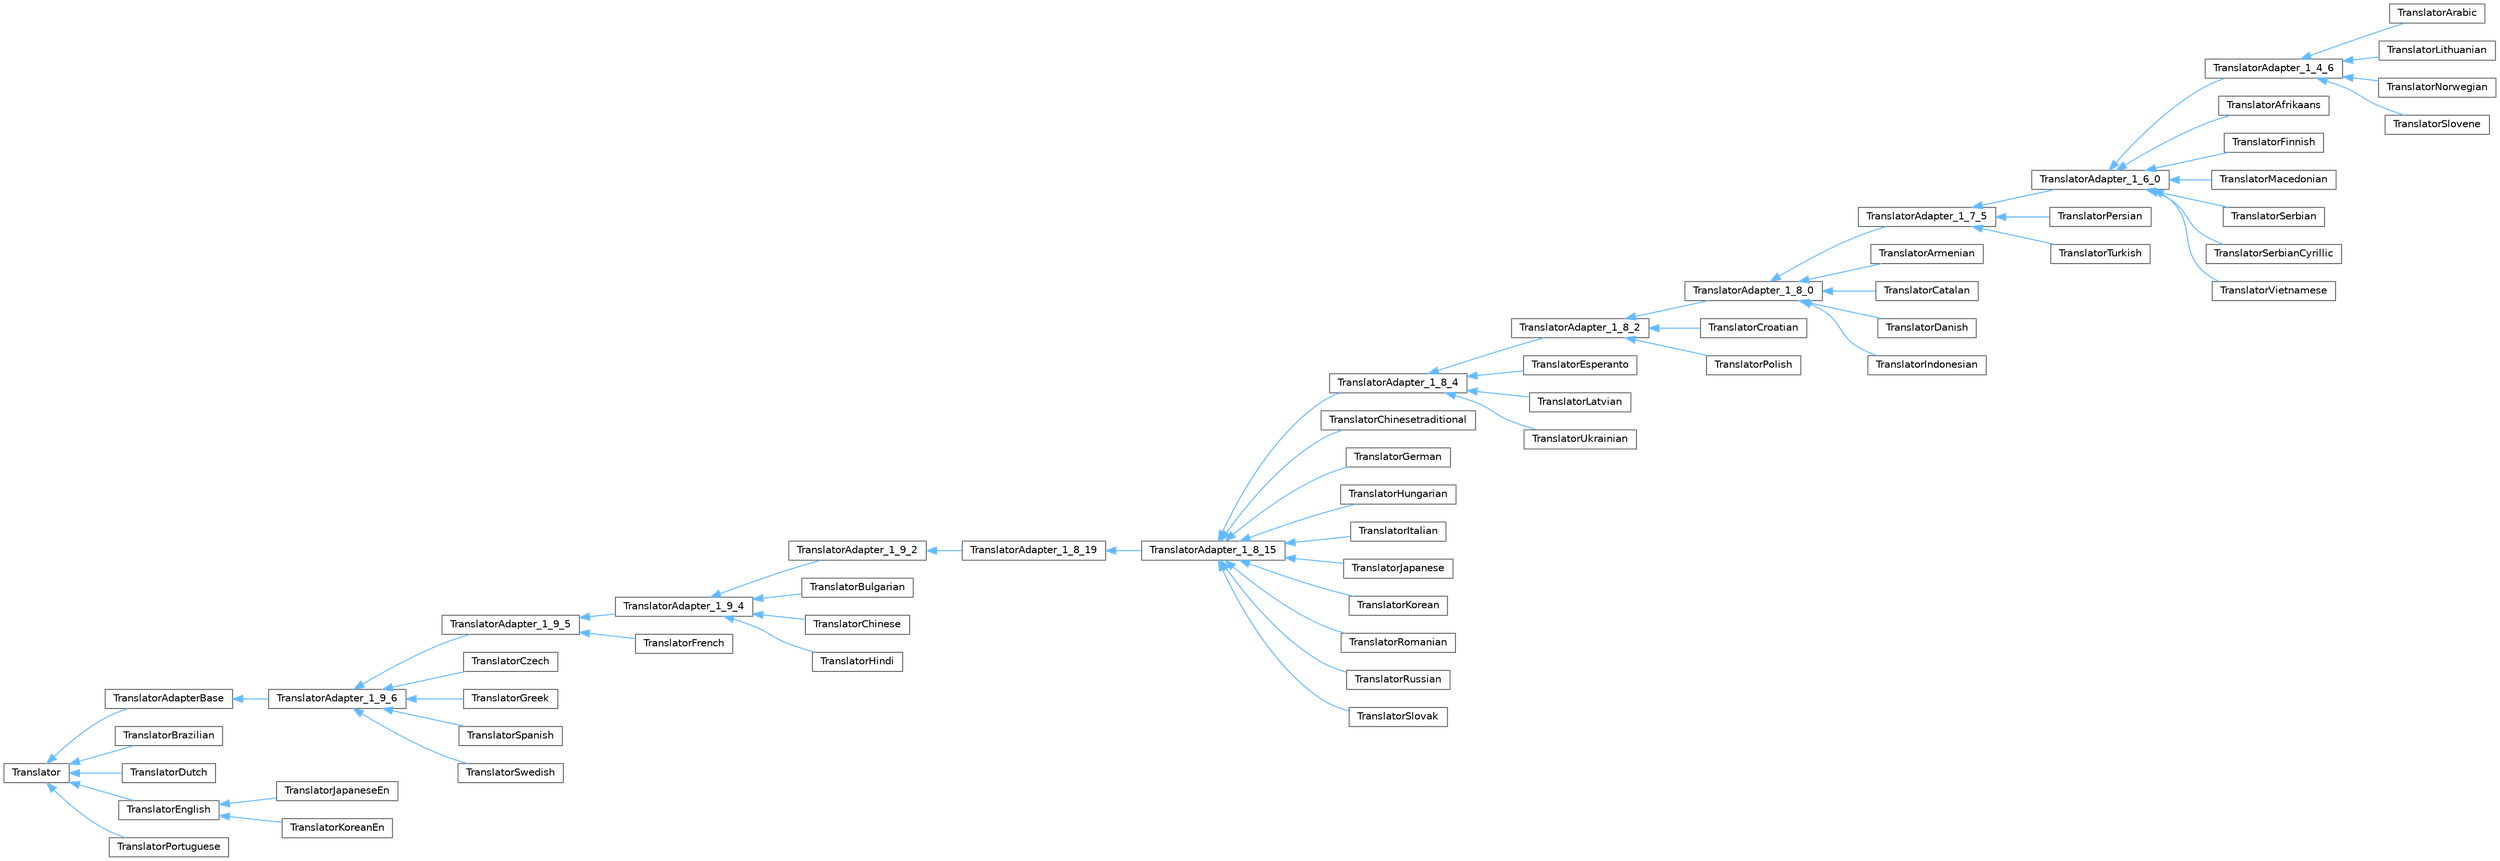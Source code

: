 digraph "Graphical Class Hierarchy"
{
 // INTERACTIVE_SVG=YES
 // LATEX_PDF_SIZE
  bgcolor="transparent";
  edge [fontname=Helvetica,fontsize=10,labelfontname=Helvetica,labelfontsize=10];
  node [fontname=Helvetica,fontsize=10,shape=box,height=0.2,width=0.4];
  rankdir="LR";
  Node0 [id="Node000000",label="Translator",height=0.2,width=0.4,color="grey40", fillcolor="white", style="filled",URL="$d8/dfb/class_translator.html",tooltip="Abstract base class for all translatable text fragments."];
  Node0 -> Node1 [id="edge382_Node000000_Node000001",dir="back",color="steelblue1",style="solid",tooltip=" "];
  Node1 [id="Node000001",label="TranslatorAdapterBase",height=0.2,width=0.4,color="grey40", fillcolor="white", style="filled",URL="$db/d6c/class_translator_adapter_base.html",tooltip="Base of the translator adapter tree."];
  Node1 -> Node2 [id="edge383_Node000001_Node000002",dir="back",color="steelblue1",style="solid",tooltip=" "];
  Node2 [id="Node000002",label="TranslatorAdapter_1_9_6",height=0.2,width=0.4,color="grey40", fillcolor="white", style="filled",URL="$db/d71/class_translator_adapter__1__9__6.html",tooltip=" "];
  Node2 -> Node3 [id="edge384_Node000002_Node000003",dir="back",color="steelblue1",style="solid",tooltip=" "];
  Node3 [id="Node000003",label="TranslatorAdapter_1_9_5",height=0.2,width=0.4,color="grey40", fillcolor="white", style="filled",URL="$dd/dba/class_translator_adapter__1__9__5.html",tooltip=" "];
  Node3 -> Node4 [id="edge385_Node000003_Node000004",dir="back",color="steelblue1",style="solid",tooltip=" "];
  Node4 [id="Node000004",label="TranslatorAdapter_1_9_4",height=0.2,width=0.4,color="grey40", fillcolor="white", style="filled",URL="$d0/d33/class_translator_adapter__1__9__4.html",tooltip=" "];
  Node4 -> Node5 [id="edge386_Node000004_Node000005",dir="back",color="steelblue1",style="solid",tooltip=" "];
  Node5 [id="Node000005",label="TranslatorAdapter_1_9_2",height=0.2,width=0.4,color="grey40", fillcolor="white", style="filled",URL="$d3/d2e/class_translator_adapter__1__9__2.html",tooltip=" "];
  Node5 -> Node6 [id="edge387_Node000005_Node000006",dir="back",color="steelblue1",style="solid",tooltip=" "];
  Node6 [id="Node000006",label="TranslatorAdapter_1_8_19",height=0.2,width=0.4,color="grey40", fillcolor="white", style="filled",URL="$de/dde/class_translator_adapter__1__8__19.html",tooltip=" "];
  Node6 -> Node7 [id="edge388_Node000006_Node000007",dir="back",color="steelblue1",style="solid",tooltip=" "];
  Node7 [id="Node000007",label="TranslatorAdapter_1_8_15",height=0.2,width=0.4,color="grey40", fillcolor="white", style="filled",URL="$d4/d2e/class_translator_adapter__1__8__15.html",tooltip=" "];
  Node7 -> Node8 [id="edge389_Node000007_Node000008",dir="back",color="steelblue1",style="solid",tooltip=" "];
  Node8 [id="Node000008",label="TranslatorAdapter_1_8_4",height=0.2,width=0.4,color="grey40", fillcolor="white", style="filled",URL="$de/d2f/class_translator_adapter__1__8__4.html",tooltip=" "];
  Node8 -> Node9 [id="edge390_Node000008_Node000009",dir="back",color="steelblue1",style="solid",tooltip=" "];
  Node9 [id="Node000009",label="TranslatorAdapter_1_8_2",height=0.2,width=0.4,color="grey40", fillcolor="white", style="filled",URL="$d2/d75/class_translator_adapter__1__8__2.html",tooltip=" "];
  Node9 -> Node10 [id="edge391_Node000009_Node000010",dir="back",color="steelblue1",style="solid",tooltip=" "];
  Node10 [id="Node000010",label="TranslatorAdapter_1_8_0",height=0.2,width=0.4,color="grey40", fillcolor="white", style="filled",URL="$de/d49/class_translator_adapter__1__8__0.html",tooltip="Adapter class for languages that only contain translations up to version 1.8.0."];
  Node10 -> Node11 [id="edge392_Node000010_Node000011",dir="back",color="steelblue1",style="solid",tooltip=" "];
  Node11 [id="Node000011",label="TranslatorAdapter_1_7_5",height=0.2,width=0.4,color="grey40", fillcolor="white", style="filled",URL="$da/d24/class_translator_adapter__1__7__5.html",tooltip="Adapter class for languages that only contain translations up to version 1.7.5."];
  Node11 -> Node12 [id="edge393_Node000011_Node000012",dir="back",color="steelblue1",style="solid",tooltip=" "];
  Node12 [id="Node000012",label="TranslatorAdapter_1_6_0",height=0.2,width=0.4,color="grey40", fillcolor="white", style="filled",URL="$d3/da1/class_translator_adapter__1__6__0.html",tooltip="Adapter class for languages that only contain translations up to version 1.6.0."];
  Node12 -> Node13 [id="edge394_Node000012_Node000013",dir="back",color="steelblue1",style="solid",tooltip=" "];
  Node13 [id="Node000013",label="TranslatorAdapter_1_4_6",height=0.2,width=0.4,color="grey40", fillcolor="white", style="filled",URL="$d4/d2b/class_translator_adapter__1__4__6.html",tooltip="Adapter class for languages that only contain translations up to version 1.4.6."];
  Node13 -> Node14 [id="edge395_Node000013_Node000014",dir="back",color="steelblue1",style="solid",tooltip=" "];
  Node14 [id="Node000014",label="TranslatorArabic",height=0.2,width=0.4,color="grey40", fillcolor="white", style="filled",URL="$d3/de9/class_translator_arabic.html",tooltip=" "];
  Node13 -> Node15 [id="edge396_Node000013_Node000015",dir="back",color="steelblue1",style="solid",tooltip=" "];
  Node15 [id="Node000015",label="TranslatorLithuanian",height=0.2,width=0.4,color="grey40", fillcolor="white", style="filled",URL="$dc/d53/class_translator_lithuanian.html",tooltip=" "];
  Node13 -> Node16 [id="edge397_Node000013_Node000016",dir="back",color="steelblue1",style="solid",tooltip=" "];
  Node16 [id="Node000016",label="TranslatorNorwegian",height=0.2,width=0.4,color="grey40", fillcolor="white", style="filled",URL="$dd/d38/class_translator_norwegian.html",tooltip=" "];
  Node13 -> Node17 [id="edge398_Node000013_Node000017",dir="back",color="steelblue1",style="solid",tooltip=" "];
  Node17 [id="Node000017",label="TranslatorSlovene",height=0.2,width=0.4,color="grey40", fillcolor="white", style="filled",URL="$dd/d0b/class_translator_slovene.html",tooltip=" "];
  Node12 -> Node18 [id="edge399_Node000012_Node000018",dir="back",color="steelblue1",style="solid",tooltip=" "];
  Node18 [id="Node000018",label="TranslatorAfrikaans",height=0.2,width=0.4,color="grey40", fillcolor="white", style="filled",URL="$d3/d65/class_translator_afrikaans.html",tooltip=" "];
  Node12 -> Node19 [id="edge400_Node000012_Node000019",dir="back",color="steelblue1",style="solid",tooltip=" "];
  Node19 [id="Node000019",label="TranslatorFinnish",height=0.2,width=0.4,color="grey40", fillcolor="white", style="filled",URL="$de/df7/class_translator_finnish.html",tooltip=" "];
  Node12 -> Node20 [id="edge401_Node000012_Node000020",dir="back",color="steelblue1",style="solid",tooltip=" "];
  Node20 [id="Node000020",label="TranslatorMacedonian",height=0.2,width=0.4,color="grey40", fillcolor="white", style="filled",URL="$d9/ddf/class_translator_macedonian.html",tooltip=" "];
  Node12 -> Node21 [id="edge402_Node000012_Node000021",dir="back",color="steelblue1",style="solid",tooltip=" "];
  Node21 [id="Node000021",label="TranslatorSerbian",height=0.2,width=0.4,color="grey40", fillcolor="white", style="filled",URL="$d5/d0a/class_translator_serbian.html",tooltip=" "];
  Node12 -> Node22 [id="edge403_Node000012_Node000022",dir="back",color="steelblue1",style="solid",tooltip=" "];
  Node22 [id="Node000022",label="TranslatorSerbianCyrillic",height=0.2,width=0.4,color="grey40", fillcolor="white", style="filled",URL="$dc/d03/class_translator_serbian_cyrillic.html",tooltip=" "];
  Node12 -> Node23 [id="edge404_Node000012_Node000023",dir="back",color="steelblue1",style="solid",tooltip=" "];
  Node23 [id="Node000023",label="TranslatorVietnamese",height=0.2,width=0.4,color="grey40", fillcolor="white", style="filled",URL="$df/d20/class_translator_vietnamese.html",tooltip=" "];
  Node11 -> Node24 [id="edge405_Node000011_Node000024",dir="back",color="steelblue1",style="solid",tooltip=" "];
  Node24 [id="Node000024",label="TranslatorPersian",height=0.2,width=0.4,color="grey40", fillcolor="white", style="filled",URL="$d5/d43/class_translator_persian.html",tooltip=" "];
  Node11 -> Node25 [id="edge406_Node000011_Node000025",dir="back",color="steelblue1",style="solid",tooltip=" "];
  Node25 [id="Node000025",label="TranslatorTurkish",height=0.2,width=0.4,color="grey40", fillcolor="white", style="filled",URL="$dd/d80/class_translator_turkish.html",tooltip=" "];
  Node10 -> Node26 [id="edge407_Node000010_Node000026",dir="back",color="steelblue1",style="solid",tooltip=" "];
  Node26 [id="Node000026",label="TranslatorArmenian",height=0.2,width=0.4,color="grey40", fillcolor="white", style="filled",URL="$da/db8/class_translator_armenian.html",tooltip=" "];
  Node10 -> Node27 [id="edge408_Node000010_Node000027",dir="back",color="steelblue1",style="solid",tooltip=" "];
  Node27 [id="Node000027",label="TranslatorCatalan",height=0.2,width=0.4,color="grey40", fillcolor="white", style="filled",URL="$d9/dc1/class_translator_catalan.html",tooltip=" "];
  Node10 -> Node28 [id="edge409_Node000010_Node000028",dir="back",color="steelblue1",style="solid",tooltip=" "];
  Node28 [id="Node000028",label="TranslatorDanish",height=0.2,width=0.4,color="grey40", fillcolor="white", style="filled",URL="$d7/d21/class_translator_danish.html",tooltip=" "];
  Node10 -> Node29 [id="edge410_Node000010_Node000029",dir="back",color="steelblue1",style="solid",tooltip=" "];
  Node29 [id="Node000029",label="TranslatorIndonesian",height=0.2,width=0.4,color="grey40", fillcolor="white", style="filled",URL="$df/dc8/class_translator_indonesian.html",tooltip=" "];
  Node9 -> Node30 [id="edge411_Node000009_Node000030",dir="back",color="steelblue1",style="solid",tooltip=" "];
  Node30 [id="Node000030",label="TranslatorCroatian",height=0.2,width=0.4,color="grey40", fillcolor="white", style="filled",URL="$d9/d82/class_translator_croatian.html",tooltip=" "];
  Node9 -> Node31 [id="edge412_Node000009_Node000031",dir="back",color="steelblue1",style="solid",tooltip=" "];
  Node31 [id="Node000031",label="TranslatorPolish",height=0.2,width=0.4,color="grey40", fillcolor="white", style="filled",URL="$de/d82/class_translator_polish.html",tooltip=" "];
  Node8 -> Node32 [id="edge413_Node000008_Node000032",dir="back",color="steelblue1",style="solid",tooltip=" "];
  Node32 [id="Node000032",label="TranslatorEsperanto",height=0.2,width=0.4,color="grey40", fillcolor="white", style="filled",URL="$d2/d07/class_translator_esperanto.html",tooltip=" "];
  Node8 -> Node33 [id="edge414_Node000008_Node000033",dir="back",color="steelblue1",style="solid",tooltip=" "];
  Node33 [id="Node000033",label="TranslatorLatvian",height=0.2,width=0.4,color="grey40", fillcolor="white", style="filled",URL="$d8/d83/class_translator_latvian.html",tooltip=" "];
  Node8 -> Node34 [id="edge415_Node000008_Node000034",dir="back",color="steelblue1",style="solid",tooltip=" "];
  Node34 [id="Node000034",label="TranslatorUkrainian",height=0.2,width=0.4,color="grey40", fillcolor="white", style="filled",URL="$d1/d56/class_translator_ukrainian.html",tooltip=" "];
  Node7 -> Node35 [id="edge416_Node000007_Node000035",dir="back",color="steelblue1",style="solid",tooltip=" "];
  Node35 [id="Node000035",label="TranslatorChinesetraditional",height=0.2,width=0.4,color="grey40", fillcolor="white", style="filled",URL="$dd/df6/class_translator_chinesetraditional.html",tooltip=" "];
  Node7 -> Node36 [id="edge417_Node000007_Node000036",dir="back",color="steelblue1",style="solid",tooltip=" "];
  Node36 [id="Node000036",label="TranslatorGerman",height=0.2,width=0.4,color="grey40", fillcolor="white", style="filled",URL="$d6/d07/class_translator_german.html",tooltip=" "];
  Node7 -> Node37 [id="edge418_Node000007_Node000037",dir="back",color="steelblue1",style="solid",tooltip=" "];
  Node37 [id="Node000037",label="TranslatorHungarian",height=0.2,width=0.4,color="grey40", fillcolor="white", style="filled",URL="$db/d5f/class_translator_hungarian.html",tooltip=" "];
  Node7 -> Node38 [id="edge419_Node000007_Node000038",dir="back",color="steelblue1",style="solid",tooltip=" "];
  Node38 [id="Node000038",label="TranslatorItalian",height=0.2,width=0.4,color="grey40", fillcolor="white", style="filled",URL="$d2/df8/class_translator_italian.html",tooltip=" "];
  Node7 -> Node39 [id="edge420_Node000007_Node000039",dir="back",color="steelblue1",style="solid",tooltip=" "];
  Node39 [id="Node000039",label="TranslatorJapanese",height=0.2,width=0.4,color="grey40", fillcolor="white", style="filled",URL="$d1/d6a/class_translator_japanese.html",tooltip=" "];
  Node7 -> Node40 [id="edge421_Node000007_Node000040",dir="back",color="steelblue1",style="solid",tooltip=" "];
  Node40 [id="Node000040",label="TranslatorKorean",height=0.2,width=0.4,color="grey40", fillcolor="white", style="filled",URL="$db/dcc/class_translator_korean.html",tooltip=" "];
  Node7 -> Node41 [id="edge422_Node000007_Node000041",dir="back",color="steelblue1",style="solid",tooltip=" "];
  Node41 [id="Node000041",label="TranslatorRomanian",height=0.2,width=0.4,color="grey40", fillcolor="white", style="filled",URL="$da/d32/class_translator_romanian.html",tooltip=" "];
  Node7 -> Node42 [id="edge423_Node000007_Node000042",dir="back",color="steelblue1",style="solid",tooltip=" "];
  Node42 [id="Node000042",label="TranslatorRussian",height=0.2,width=0.4,color="grey40", fillcolor="white", style="filled",URL="$d0/dab/class_translator_russian.html",tooltip=" "];
  Node7 -> Node43 [id="edge424_Node000007_Node000043",dir="back",color="steelblue1",style="solid",tooltip=" "];
  Node43 [id="Node000043",label="TranslatorSlovak",height=0.2,width=0.4,color="grey40", fillcolor="white", style="filled",URL="$d2/d53/class_translator_slovak.html",tooltip=" "];
  Node4 -> Node44 [id="edge425_Node000004_Node000044",dir="back",color="steelblue1",style="solid",tooltip=" "];
  Node44 [id="Node000044",label="TranslatorBulgarian",height=0.2,width=0.4,color="grey40", fillcolor="white", style="filled",URL="$da/dbb/class_translator_bulgarian.html",tooltip=" "];
  Node4 -> Node45 [id="edge426_Node000004_Node000045",dir="back",color="steelblue1",style="solid",tooltip=" "];
  Node45 [id="Node000045",label="TranslatorChinese",height=0.2,width=0.4,color="grey40", fillcolor="white", style="filled",URL="$d6/db6/class_translator_chinese.html",tooltip=" "];
  Node4 -> Node46 [id="edge427_Node000004_Node000046",dir="back",color="steelblue1",style="solid",tooltip=" "];
  Node46 [id="Node000046",label="TranslatorHindi",height=0.2,width=0.4,color="grey40", fillcolor="white", style="filled",URL="$d1/d8a/class_translator_hindi.html",tooltip=" "];
  Node3 -> Node47 [id="edge428_Node000003_Node000047",dir="back",color="steelblue1",style="solid",tooltip=" "];
  Node47 [id="Node000047",label="TranslatorFrench",height=0.2,width=0.4,color="grey40", fillcolor="white", style="filled",URL="$da/d1a/class_translator_french.html",tooltip=" "];
  Node2 -> Node48 [id="edge429_Node000002_Node000048",dir="back",color="steelblue1",style="solid",tooltip=" "];
  Node48 [id="Node000048",label="TranslatorCzech",height=0.2,width=0.4,color="grey40", fillcolor="white", style="filled",URL="$dd/d8a/class_translator_czech.html",tooltip=" "];
  Node2 -> Node49 [id="edge430_Node000002_Node000049",dir="back",color="steelblue1",style="solid",tooltip=" "];
  Node49 [id="Node000049",label="TranslatorGreek",height=0.2,width=0.4,color="grey40", fillcolor="white", style="filled",URL="$df/d75/class_translator_greek.html",tooltip=" "];
  Node2 -> Node50 [id="edge431_Node000002_Node000050",dir="back",color="steelblue1",style="solid",tooltip=" "];
  Node50 [id="Node000050",label="TranslatorSpanish",height=0.2,width=0.4,color="grey40", fillcolor="white", style="filled",URL="$dc/d44/class_translator_spanish.html",tooltip=" "];
  Node2 -> Node51 [id="edge432_Node000002_Node000051",dir="back",color="steelblue1",style="solid",tooltip=" "];
  Node51 [id="Node000051",label="TranslatorSwedish",height=0.2,width=0.4,color="grey40", fillcolor="white", style="filled",URL="$d5/d5c/class_translator_swedish.html",tooltip=" "];
  Node0 -> Node52 [id="edge433_Node000000_Node000052",dir="back",color="steelblue1",style="solid",tooltip=" "];
  Node52 [id="Node000052",label="TranslatorBrazilian",height=0.2,width=0.4,color="grey40", fillcolor="white", style="filled",URL="$d2/d4c/class_translator_brazilian.html",tooltip=" "];
  Node0 -> Node53 [id="edge434_Node000000_Node000053",dir="back",color="steelblue1",style="solid",tooltip=" "];
  Node53 [id="Node000053",label="TranslatorDutch",height=0.2,width=0.4,color="grey40", fillcolor="white", style="filled",URL="$d9/d1b/class_translator_dutch.html",tooltip=" "];
  Node0 -> Node54 [id="edge435_Node000000_Node000054",dir="back",color="steelblue1",style="solid",tooltip=" "];
  Node54 [id="Node000054",label="TranslatorEnglish",height=0.2,width=0.4,color="grey40", fillcolor="white", style="filled",URL="$d6/d78/class_translator_english.html",tooltip=" "];
  Node54 -> Node55 [id="edge436_Node000054_Node000055",dir="back",color="steelblue1",style="solid",tooltip=" "];
  Node55 [id="Node000055",label="TranslatorJapaneseEn",height=0.2,width=0.4,color="grey40", fillcolor="white", style="filled",URL="$d0/d16/class_translator_japanese_en.html",tooltip=" "];
  Node54 -> Node56 [id="edge437_Node000054_Node000056",dir="back",color="steelblue1",style="solid",tooltip=" "];
  Node56 [id="Node000056",label="TranslatorKoreanEn",height=0.2,width=0.4,color="grey40", fillcolor="white", style="filled",URL="$d0/d3a/class_translator_korean_en.html",tooltip=" "];
  Node0 -> Node57 [id="edge438_Node000000_Node000057",dir="back",color="steelblue1",style="solid",tooltip=" "];
  Node57 [id="Node000057",label="TranslatorPortuguese",height=0.2,width=0.4,color="grey40", fillcolor="white", style="filled",URL="$dc/df2/class_translator_portuguese.html",tooltip=" "];
}
